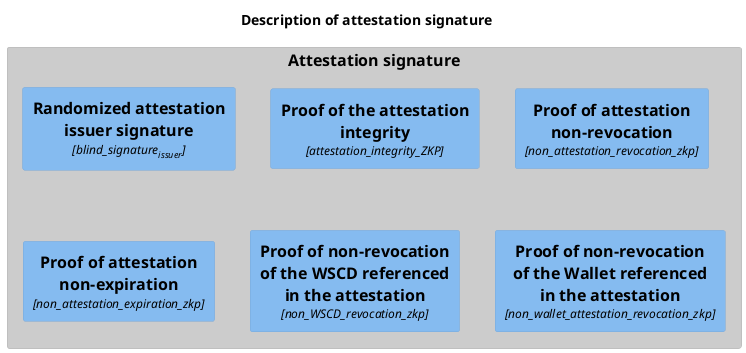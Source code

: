 @startuml 1/zkp-attestation
title Description of attestation signature

!include <c4/C4_Context.puml>
!include <c4/C4_Container.puml>
!include <c4/C4_Component.puml>
!include <office/Users/user.puml>
!include <office/Users/mobile_user.puml>
HIDE_STEREOTYPE()


Component_Ext(signature, "Attestation signature", "") {
    Component(proof1, "Randomized attestation issuer signature", "blind_signature<sub>issuer</sub>")
    Component(proof2, "Proof of the attestation integrity", "attestation_integrity_ZKP")
    Component(proof3, "Proof of attestation non-revocation", "non_attestation_revocation_zkp")
    Component(proof4, "Proof of attestation non-expiration", "non_attestation_expiration_zkp")
    Component(proof5, "Proof of non-revocation of the WSCD referenced in the attestation", "non_WSCD_revocation_zkp")
    Component(proof6, "Proof of non-revocation of the Wallet referenced in the attestation", "non_wallet_attestation_revocation_zkp")
}
@enduml


